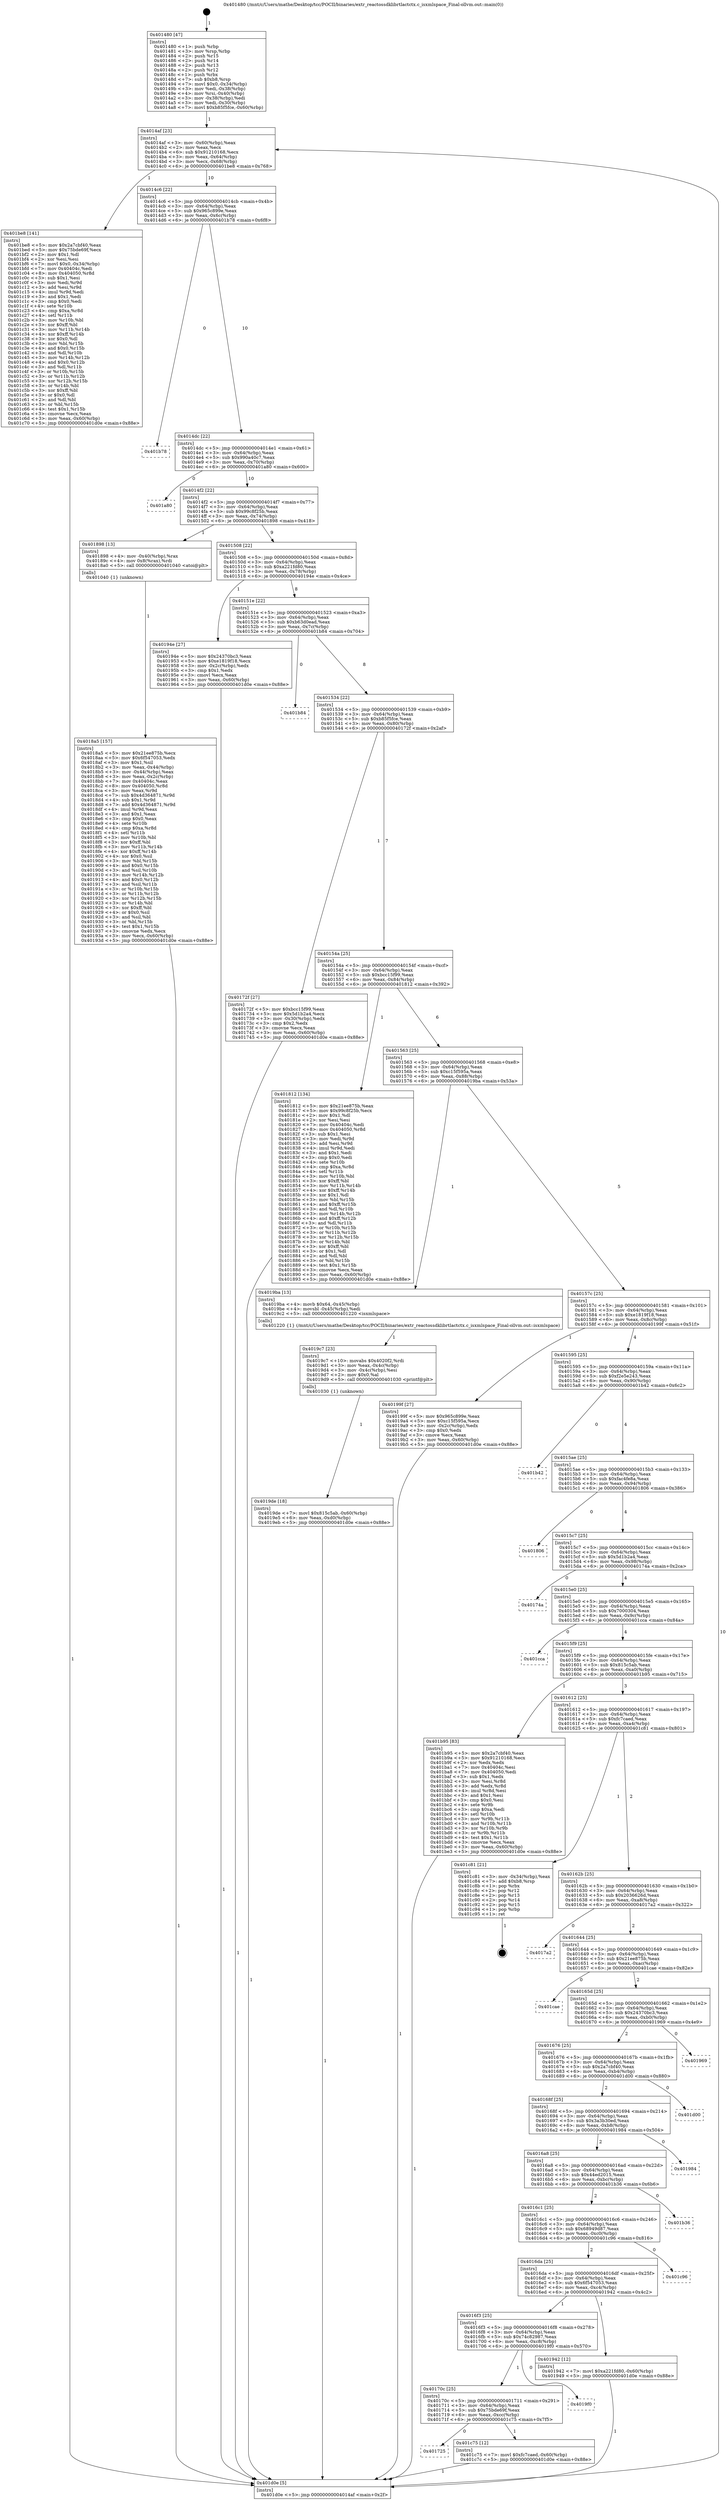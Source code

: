 digraph "0x401480" {
  label = "0x401480 (/mnt/c/Users/mathe/Desktop/tcc/POCII/binaries/extr_reactossdklibrtlactctx.c_isxmlspace_Final-ollvm.out::main(0))"
  labelloc = "t"
  node[shape=record]

  Entry [label="",width=0.3,height=0.3,shape=circle,fillcolor=black,style=filled]
  "0x4014af" [label="{
     0x4014af [23]\l
     | [instrs]\l
     &nbsp;&nbsp;0x4014af \<+3\>: mov -0x60(%rbp),%eax\l
     &nbsp;&nbsp;0x4014b2 \<+2\>: mov %eax,%ecx\l
     &nbsp;&nbsp;0x4014b4 \<+6\>: sub $0x91210168,%ecx\l
     &nbsp;&nbsp;0x4014ba \<+3\>: mov %eax,-0x64(%rbp)\l
     &nbsp;&nbsp;0x4014bd \<+3\>: mov %ecx,-0x68(%rbp)\l
     &nbsp;&nbsp;0x4014c0 \<+6\>: je 0000000000401be8 \<main+0x768\>\l
  }"]
  "0x401be8" [label="{
     0x401be8 [141]\l
     | [instrs]\l
     &nbsp;&nbsp;0x401be8 \<+5\>: mov $0x2a7cbf40,%eax\l
     &nbsp;&nbsp;0x401bed \<+5\>: mov $0x75bde69f,%ecx\l
     &nbsp;&nbsp;0x401bf2 \<+2\>: mov $0x1,%dl\l
     &nbsp;&nbsp;0x401bf4 \<+2\>: xor %esi,%esi\l
     &nbsp;&nbsp;0x401bf6 \<+7\>: movl $0x0,-0x34(%rbp)\l
     &nbsp;&nbsp;0x401bfd \<+7\>: mov 0x40404c,%edi\l
     &nbsp;&nbsp;0x401c04 \<+8\>: mov 0x404050,%r8d\l
     &nbsp;&nbsp;0x401c0c \<+3\>: sub $0x1,%esi\l
     &nbsp;&nbsp;0x401c0f \<+3\>: mov %edi,%r9d\l
     &nbsp;&nbsp;0x401c12 \<+3\>: add %esi,%r9d\l
     &nbsp;&nbsp;0x401c15 \<+4\>: imul %r9d,%edi\l
     &nbsp;&nbsp;0x401c19 \<+3\>: and $0x1,%edi\l
     &nbsp;&nbsp;0x401c1c \<+3\>: cmp $0x0,%edi\l
     &nbsp;&nbsp;0x401c1f \<+4\>: sete %r10b\l
     &nbsp;&nbsp;0x401c23 \<+4\>: cmp $0xa,%r8d\l
     &nbsp;&nbsp;0x401c27 \<+4\>: setl %r11b\l
     &nbsp;&nbsp;0x401c2b \<+3\>: mov %r10b,%bl\l
     &nbsp;&nbsp;0x401c2e \<+3\>: xor $0xff,%bl\l
     &nbsp;&nbsp;0x401c31 \<+3\>: mov %r11b,%r14b\l
     &nbsp;&nbsp;0x401c34 \<+4\>: xor $0xff,%r14b\l
     &nbsp;&nbsp;0x401c38 \<+3\>: xor $0x0,%dl\l
     &nbsp;&nbsp;0x401c3b \<+3\>: mov %bl,%r15b\l
     &nbsp;&nbsp;0x401c3e \<+4\>: and $0x0,%r15b\l
     &nbsp;&nbsp;0x401c42 \<+3\>: and %dl,%r10b\l
     &nbsp;&nbsp;0x401c45 \<+3\>: mov %r14b,%r12b\l
     &nbsp;&nbsp;0x401c48 \<+4\>: and $0x0,%r12b\l
     &nbsp;&nbsp;0x401c4c \<+3\>: and %dl,%r11b\l
     &nbsp;&nbsp;0x401c4f \<+3\>: or %r10b,%r15b\l
     &nbsp;&nbsp;0x401c52 \<+3\>: or %r11b,%r12b\l
     &nbsp;&nbsp;0x401c55 \<+3\>: xor %r12b,%r15b\l
     &nbsp;&nbsp;0x401c58 \<+3\>: or %r14b,%bl\l
     &nbsp;&nbsp;0x401c5b \<+3\>: xor $0xff,%bl\l
     &nbsp;&nbsp;0x401c5e \<+3\>: or $0x0,%dl\l
     &nbsp;&nbsp;0x401c61 \<+2\>: and %dl,%bl\l
     &nbsp;&nbsp;0x401c63 \<+3\>: or %bl,%r15b\l
     &nbsp;&nbsp;0x401c66 \<+4\>: test $0x1,%r15b\l
     &nbsp;&nbsp;0x401c6a \<+3\>: cmovne %ecx,%eax\l
     &nbsp;&nbsp;0x401c6d \<+3\>: mov %eax,-0x60(%rbp)\l
     &nbsp;&nbsp;0x401c70 \<+5\>: jmp 0000000000401d0e \<main+0x88e\>\l
  }"]
  "0x4014c6" [label="{
     0x4014c6 [22]\l
     | [instrs]\l
     &nbsp;&nbsp;0x4014c6 \<+5\>: jmp 00000000004014cb \<main+0x4b\>\l
     &nbsp;&nbsp;0x4014cb \<+3\>: mov -0x64(%rbp),%eax\l
     &nbsp;&nbsp;0x4014ce \<+5\>: sub $0x965c899e,%eax\l
     &nbsp;&nbsp;0x4014d3 \<+3\>: mov %eax,-0x6c(%rbp)\l
     &nbsp;&nbsp;0x4014d6 \<+6\>: je 0000000000401b78 \<main+0x6f8\>\l
  }"]
  Exit [label="",width=0.3,height=0.3,shape=circle,fillcolor=black,style=filled,peripheries=2]
  "0x401b78" [label="{
     0x401b78\l
  }", style=dashed]
  "0x4014dc" [label="{
     0x4014dc [22]\l
     | [instrs]\l
     &nbsp;&nbsp;0x4014dc \<+5\>: jmp 00000000004014e1 \<main+0x61\>\l
     &nbsp;&nbsp;0x4014e1 \<+3\>: mov -0x64(%rbp),%eax\l
     &nbsp;&nbsp;0x4014e4 \<+5\>: sub $0x990a40c7,%eax\l
     &nbsp;&nbsp;0x4014e9 \<+3\>: mov %eax,-0x70(%rbp)\l
     &nbsp;&nbsp;0x4014ec \<+6\>: je 0000000000401a80 \<main+0x600\>\l
  }"]
  "0x401725" [label="{
     0x401725\l
  }", style=dashed]
  "0x401a80" [label="{
     0x401a80\l
  }", style=dashed]
  "0x4014f2" [label="{
     0x4014f2 [22]\l
     | [instrs]\l
     &nbsp;&nbsp;0x4014f2 \<+5\>: jmp 00000000004014f7 \<main+0x77\>\l
     &nbsp;&nbsp;0x4014f7 \<+3\>: mov -0x64(%rbp),%eax\l
     &nbsp;&nbsp;0x4014fa \<+5\>: sub $0x99c8f25b,%eax\l
     &nbsp;&nbsp;0x4014ff \<+3\>: mov %eax,-0x74(%rbp)\l
     &nbsp;&nbsp;0x401502 \<+6\>: je 0000000000401898 \<main+0x418\>\l
  }"]
  "0x401c75" [label="{
     0x401c75 [12]\l
     | [instrs]\l
     &nbsp;&nbsp;0x401c75 \<+7\>: movl $0xfc7caed,-0x60(%rbp)\l
     &nbsp;&nbsp;0x401c7c \<+5\>: jmp 0000000000401d0e \<main+0x88e\>\l
  }"]
  "0x401898" [label="{
     0x401898 [13]\l
     | [instrs]\l
     &nbsp;&nbsp;0x401898 \<+4\>: mov -0x40(%rbp),%rax\l
     &nbsp;&nbsp;0x40189c \<+4\>: mov 0x8(%rax),%rdi\l
     &nbsp;&nbsp;0x4018a0 \<+5\>: call 0000000000401040 \<atoi@plt\>\l
     | [calls]\l
     &nbsp;&nbsp;0x401040 \{1\} (unknown)\l
  }"]
  "0x401508" [label="{
     0x401508 [22]\l
     | [instrs]\l
     &nbsp;&nbsp;0x401508 \<+5\>: jmp 000000000040150d \<main+0x8d\>\l
     &nbsp;&nbsp;0x40150d \<+3\>: mov -0x64(%rbp),%eax\l
     &nbsp;&nbsp;0x401510 \<+5\>: sub $0xa221fd80,%eax\l
     &nbsp;&nbsp;0x401515 \<+3\>: mov %eax,-0x78(%rbp)\l
     &nbsp;&nbsp;0x401518 \<+6\>: je 000000000040194e \<main+0x4ce\>\l
  }"]
  "0x40170c" [label="{
     0x40170c [25]\l
     | [instrs]\l
     &nbsp;&nbsp;0x40170c \<+5\>: jmp 0000000000401711 \<main+0x291\>\l
     &nbsp;&nbsp;0x401711 \<+3\>: mov -0x64(%rbp),%eax\l
     &nbsp;&nbsp;0x401714 \<+5\>: sub $0x75bde69f,%eax\l
     &nbsp;&nbsp;0x401719 \<+6\>: mov %eax,-0xcc(%rbp)\l
     &nbsp;&nbsp;0x40171f \<+6\>: je 0000000000401c75 \<main+0x7f5\>\l
  }"]
  "0x40194e" [label="{
     0x40194e [27]\l
     | [instrs]\l
     &nbsp;&nbsp;0x40194e \<+5\>: mov $0x24370bc3,%eax\l
     &nbsp;&nbsp;0x401953 \<+5\>: mov $0xe1819f18,%ecx\l
     &nbsp;&nbsp;0x401958 \<+3\>: mov -0x2c(%rbp),%edx\l
     &nbsp;&nbsp;0x40195b \<+3\>: cmp $0x1,%edx\l
     &nbsp;&nbsp;0x40195e \<+3\>: cmovl %ecx,%eax\l
     &nbsp;&nbsp;0x401961 \<+3\>: mov %eax,-0x60(%rbp)\l
     &nbsp;&nbsp;0x401964 \<+5\>: jmp 0000000000401d0e \<main+0x88e\>\l
  }"]
  "0x40151e" [label="{
     0x40151e [22]\l
     | [instrs]\l
     &nbsp;&nbsp;0x40151e \<+5\>: jmp 0000000000401523 \<main+0xa3\>\l
     &nbsp;&nbsp;0x401523 \<+3\>: mov -0x64(%rbp),%eax\l
     &nbsp;&nbsp;0x401526 \<+5\>: sub $0xb63d0ead,%eax\l
     &nbsp;&nbsp;0x40152b \<+3\>: mov %eax,-0x7c(%rbp)\l
     &nbsp;&nbsp;0x40152e \<+6\>: je 0000000000401b84 \<main+0x704\>\l
  }"]
  "0x4019f0" [label="{
     0x4019f0\l
  }", style=dashed]
  "0x401b84" [label="{
     0x401b84\l
  }", style=dashed]
  "0x401534" [label="{
     0x401534 [22]\l
     | [instrs]\l
     &nbsp;&nbsp;0x401534 \<+5\>: jmp 0000000000401539 \<main+0xb9\>\l
     &nbsp;&nbsp;0x401539 \<+3\>: mov -0x64(%rbp),%eax\l
     &nbsp;&nbsp;0x40153c \<+5\>: sub $0xb85f5fce,%eax\l
     &nbsp;&nbsp;0x401541 \<+3\>: mov %eax,-0x80(%rbp)\l
     &nbsp;&nbsp;0x401544 \<+6\>: je 000000000040172f \<main+0x2af\>\l
  }"]
  "0x4019de" [label="{
     0x4019de [18]\l
     | [instrs]\l
     &nbsp;&nbsp;0x4019de \<+7\>: movl $0x815c5ab,-0x60(%rbp)\l
     &nbsp;&nbsp;0x4019e5 \<+6\>: mov %eax,-0xd0(%rbp)\l
     &nbsp;&nbsp;0x4019eb \<+5\>: jmp 0000000000401d0e \<main+0x88e\>\l
  }"]
  "0x40172f" [label="{
     0x40172f [27]\l
     | [instrs]\l
     &nbsp;&nbsp;0x40172f \<+5\>: mov $0xbcc15f99,%eax\l
     &nbsp;&nbsp;0x401734 \<+5\>: mov $0x5d1b2a4,%ecx\l
     &nbsp;&nbsp;0x401739 \<+3\>: mov -0x30(%rbp),%edx\l
     &nbsp;&nbsp;0x40173c \<+3\>: cmp $0x2,%edx\l
     &nbsp;&nbsp;0x40173f \<+3\>: cmovne %ecx,%eax\l
     &nbsp;&nbsp;0x401742 \<+3\>: mov %eax,-0x60(%rbp)\l
     &nbsp;&nbsp;0x401745 \<+5\>: jmp 0000000000401d0e \<main+0x88e\>\l
  }"]
  "0x40154a" [label="{
     0x40154a [25]\l
     | [instrs]\l
     &nbsp;&nbsp;0x40154a \<+5\>: jmp 000000000040154f \<main+0xcf\>\l
     &nbsp;&nbsp;0x40154f \<+3\>: mov -0x64(%rbp),%eax\l
     &nbsp;&nbsp;0x401552 \<+5\>: sub $0xbcc15f99,%eax\l
     &nbsp;&nbsp;0x401557 \<+6\>: mov %eax,-0x84(%rbp)\l
     &nbsp;&nbsp;0x40155d \<+6\>: je 0000000000401812 \<main+0x392\>\l
  }"]
  "0x401d0e" [label="{
     0x401d0e [5]\l
     | [instrs]\l
     &nbsp;&nbsp;0x401d0e \<+5\>: jmp 00000000004014af \<main+0x2f\>\l
  }"]
  "0x401480" [label="{
     0x401480 [47]\l
     | [instrs]\l
     &nbsp;&nbsp;0x401480 \<+1\>: push %rbp\l
     &nbsp;&nbsp;0x401481 \<+3\>: mov %rsp,%rbp\l
     &nbsp;&nbsp;0x401484 \<+2\>: push %r15\l
     &nbsp;&nbsp;0x401486 \<+2\>: push %r14\l
     &nbsp;&nbsp;0x401488 \<+2\>: push %r13\l
     &nbsp;&nbsp;0x40148a \<+2\>: push %r12\l
     &nbsp;&nbsp;0x40148c \<+1\>: push %rbx\l
     &nbsp;&nbsp;0x40148d \<+7\>: sub $0xb8,%rsp\l
     &nbsp;&nbsp;0x401494 \<+7\>: movl $0x0,-0x34(%rbp)\l
     &nbsp;&nbsp;0x40149b \<+3\>: mov %edi,-0x38(%rbp)\l
     &nbsp;&nbsp;0x40149e \<+4\>: mov %rsi,-0x40(%rbp)\l
     &nbsp;&nbsp;0x4014a2 \<+3\>: mov -0x38(%rbp),%edi\l
     &nbsp;&nbsp;0x4014a5 \<+3\>: mov %edi,-0x30(%rbp)\l
     &nbsp;&nbsp;0x4014a8 \<+7\>: movl $0xb85f5fce,-0x60(%rbp)\l
  }"]
  "0x4019c7" [label="{
     0x4019c7 [23]\l
     | [instrs]\l
     &nbsp;&nbsp;0x4019c7 \<+10\>: movabs $0x4020f2,%rdi\l
     &nbsp;&nbsp;0x4019d1 \<+3\>: mov %eax,-0x4c(%rbp)\l
     &nbsp;&nbsp;0x4019d4 \<+3\>: mov -0x4c(%rbp),%esi\l
     &nbsp;&nbsp;0x4019d7 \<+2\>: mov $0x0,%al\l
     &nbsp;&nbsp;0x4019d9 \<+5\>: call 0000000000401030 \<printf@plt\>\l
     | [calls]\l
     &nbsp;&nbsp;0x401030 \{1\} (unknown)\l
  }"]
  "0x401812" [label="{
     0x401812 [134]\l
     | [instrs]\l
     &nbsp;&nbsp;0x401812 \<+5\>: mov $0x21ee875b,%eax\l
     &nbsp;&nbsp;0x401817 \<+5\>: mov $0x99c8f25b,%ecx\l
     &nbsp;&nbsp;0x40181c \<+2\>: mov $0x1,%dl\l
     &nbsp;&nbsp;0x40181e \<+2\>: xor %esi,%esi\l
     &nbsp;&nbsp;0x401820 \<+7\>: mov 0x40404c,%edi\l
     &nbsp;&nbsp;0x401827 \<+8\>: mov 0x404050,%r8d\l
     &nbsp;&nbsp;0x40182f \<+3\>: sub $0x1,%esi\l
     &nbsp;&nbsp;0x401832 \<+3\>: mov %edi,%r9d\l
     &nbsp;&nbsp;0x401835 \<+3\>: add %esi,%r9d\l
     &nbsp;&nbsp;0x401838 \<+4\>: imul %r9d,%edi\l
     &nbsp;&nbsp;0x40183c \<+3\>: and $0x1,%edi\l
     &nbsp;&nbsp;0x40183f \<+3\>: cmp $0x0,%edi\l
     &nbsp;&nbsp;0x401842 \<+4\>: sete %r10b\l
     &nbsp;&nbsp;0x401846 \<+4\>: cmp $0xa,%r8d\l
     &nbsp;&nbsp;0x40184a \<+4\>: setl %r11b\l
     &nbsp;&nbsp;0x40184e \<+3\>: mov %r10b,%bl\l
     &nbsp;&nbsp;0x401851 \<+3\>: xor $0xff,%bl\l
     &nbsp;&nbsp;0x401854 \<+3\>: mov %r11b,%r14b\l
     &nbsp;&nbsp;0x401857 \<+4\>: xor $0xff,%r14b\l
     &nbsp;&nbsp;0x40185b \<+3\>: xor $0x1,%dl\l
     &nbsp;&nbsp;0x40185e \<+3\>: mov %bl,%r15b\l
     &nbsp;&nbsp;0x401861 \<+4\>: and $0xff,%r15b\l
     &nbsp;&nbsp;0x401865 \<+3\>: and %dl,%r10b\l
     &nbsp;&nbsp;0x401868 \<+3\>: mov %r14b,%r12b\l
     &nbsp;&nbsp;0x40186b \<+4\>: and $0xff,%r12b\l
     &nbsp;&nbsp;0x40186f \<+3\>: and %dl,%r11b\l
     &nbsp;&nbsp;0x401872 \<+3\>: or %r10b,%r15b\l
     &nbsp;&nbsp;0x401875 \<+3\>: or %r11b,%r12b\l
     &nbsp;&nbsp;0x401878 \<+3\>: xor %r12b,%r15b\l
     &nbsp;&nbsp;0x40187b \<+3\>: or %r14b,%bl\l
     &nbsp;&nbsp;0x40187e \<+3\>: xor $0xff,%bl\l
     &nbsp;&nbsp;0x401881 \<+3\>: or $0x1,%dl\l
     &nbsp;&nbsp;0x401884 \<+2\>: and %dl,%bl\l
     &nbsp;&nbsp;0x401886 \<+3\>: or %bl,%r15b\l
     &nbsp;&nbsp;0x401889 \<+4\>: test $0x1,%r15b\l
     &nbsp;&nbsp;0x40188d \<+3\>: cmovne %ecx,%eax\l
     &nbsp;&nbsp;0x401890 \<+3\>: mov %eax,-0x60(%rbp)\l
     &nbsp;&nbsp;0x401893 \<+5\>: jmp 0000000000401d0e \<main+0x88e\>\l
  }"]
  "0x401563" [label="{
     0x401563 [25]\l
     | [instrs]\l
     &nbsp;&nbsp;0x401563 \<+5\>: jmp 0000000000401568 \<main+0xe8\>\l
     &nbsp;&nbsp;0x401568 \<+3\>: mov -0x64(%rbp),%eax\l
     &nbsp;&nbsp;0x40156b \<+5\>: sub $0xc15f595a,%eax\l
     &nbsp;&nbsp;0x401570 \<+6\>: mov %eax,-0x88(%rbp)\l
     &nbsp;&nbsp;0x401576 \<+6\>: je 00000000004019ba \<main+0x53a\>\l
  }"]
  "0x4018a5" [label="{
     0x4018a5 [157]\l
     | [instrs]\l
     &nbsp;&nbsp;0x4018a5 \<+5\>: mov $0x21ee875b,%ecx\l
     &nbsp;&nbsp;0x4018aa \<+5\>: mov $0x6f547053,%edx\l
     &nbsp;&nbsp;0x4018af \<+3\>: mov $0x1,%sil\l
     &nbsp;&nbsp;0x4018b2 \<+3\>: mov %eax,-0x44(%rbp)\l
     &nbsp;&nbsp;0x4018b5 \<+3\>: mov -0x44(%rbp),%eax\l
     &nbsp;&nbsp;0x4018b8 \<+3\>: mov %eax,-0x2c(%rbp)\l
     &nbsp;&nbsp;0x4018bb \<+7\>: mov 0x40404c,%eax\l
     &nbsp;&nbsp;0x4018c2 \<+8\>: mov 0x404050,%r8d\l
     &nbsp;&nbsp;0x4018ca \<+3\>: mov %eax,%r9d\l
     &nbsp;&nbsp;0x4018cd \<+7\>: sub $0x4d364871,%r9d\l
     &nbsp;&nbsp;0x4018d4 \<+4\>: sub $0x1,%r9d\l
     &nbsp;&nbsp;0x4018d8 \<+7\>: add $0x4d364871,%r9d\l
     &nbsp;&nbsp;0x4018df \<+4\>: imul %r9d,%eax\l
     &nbsp;&nbsp;0x4018e3 \<+3\>: and $0x1,%eax\l
     &nbsp;&nbsp;0x4018e6 \<+3\>: cmp $0x0,%eax\l
     &nbsp;&nbsp;0x4018e9 \<+4\>: sete %r10b\l
     &nbsp;&nbsp;0x4018ed \<+4\>: cmp $0xa,%r8d\l
     &nbsp;&nbsp;0x4018f1 \<+4\>: setl %r11b\l
     &nbsp;&nbsp;0x4018f5 \<+3\>: mov %r10b,%bl\l
     &nbsp;&nbsp;0x4018f8 \<+3\>: xor $0xff,%bl\l
     &nbsp;&nbsp;0x4018fb \<+3\>: mov %r11b,%r14b\l
     &nbsp;&nbsp;0x4018fe \<+4\>: xor $0xff,%r14b\l
     &nbsp;&nbsp;0x401902 \<+4\>: xor $0x0,%sil\l
     &nbsp;&nbsp;0x401906 \<+3\>: mov %bl,%r15b\l
     &nbsp;&nbsp;0x401909 \<+4\>: and $0x0,%r15b\l
     &nbsp;&nbsp;0x40190d \<+3\>: and %sil,%r10b\l
     &nbsp;&nbsp;0x401910 \<+3\>: mov %r14b,%r12b\l
     &nbsp;&nbsp;0x401913 \<+4\>: and $0x0,%r12b\l
     &nbsp;&nbsp;0x401917 \<+3\>: and %sil,%r11b\l
     &nbsp;&nbsp;0x40191a \<+3\>: or %r10b,%r15b\l
     &nbsp;&nbsp;0x40191d \<+3\>: or %r11b,%r12b\l
     &nbsp;&nbsp;0x401920 \<+3\>: xor %r12b,%r15b\l
     &nbsp;&nbsp;0x401923 \<+3\>: or %r14b,%bl\l
     &nbsp;&nbsp;0x401926 \<+3\>: xor $0xff,%bl\l
     &nbsp;&nbsp;0x401929 \<+4\>: or $0x0,%sil\l
     &nbsp;&nbsp;0x40192d \<+3\>: and %sil,%bl\l
     &nbsp;&nbsp;0x401930 \<+3\>: or %bl,%r15b\l
     &nbsp;&nbsp;0x401933 \<+4\>: test $0x1,%r15b\l
     &nbsp;&nbsp;0x401937 \<+3\>: cmovne %edx,%ecx\l
     &nbsp;&nbsp;0x40193a \<+3\>: mov %ecx,-0x60(%rbp)\l
     &nbsp;&nbsp;0x40193d \<+5\>: jmp 0000000000401d0e \<main+0x88e\>\l
  }"]
  "0x4016f3" [label="{
     0x4016f3 [25]\l
     | [instrs]\l
     &nbsp;&nbsp;0x4016f3 \<+5\>: jmp 00000000004016f8 \<main+0x278\>\l
     &nbsp;&nbsp;0x4016f8 \<+3\>: mov -0x64(%rbp),%eax\l
     &nbsp;&nbsp;0x4016fb \<+5\>: sub $0x74c82987,%eax\l
     &nbsp;&nbsp;0x401700 \<+6\>: mov %eax,-0xc8(%rbp)\l
     &nbsp;&nbsp;0x401706 \<+6\>: je 00000000004019f0 \<main+0x570\>\l
  }"]
  "0x4019ba" [label="{
     0x4019ba [13]\l
     | [instrs]\l
     &nbsp;&nbsp;0x4019ba \<+4\>: movb $0x64,-0x45(%rbp)\l
     &nbsp;&nbsp;0x4019be \<+4\>: movsbl -0x45(%rbp),%edi\l
     &nbsp;&nbsp;0x4019c2 \<+5\>: call 0000000000401220 \<isxmlspace\>\l
     | [calls]\l
     &nbsp;&nbsp;0x401220 \{1\} (/mnt/c/Users/mathe/Desktop/tcc/POCII/binaries/extr_reactossdklibrtlactctx.c_isxmlspace_Final-ollvm.out::isxmlspace)\l
  }"]
  "0x40157c" [label="{
     0x40157c [25]\l
     | [instrs]\l
     &nbsp;&nbsp;0x40157c \<+5\>: jmp 0000000000401581 \<main+0x101\>\l
     &nbsp;&nbsp;0x401581 \<+3\>: mov -0x64(%rbp),%eax\l
     &nbsp;&nbsp;0x401584 \<+5\>: sub $0xe1819f18,%eax\l
     &nbsp;&nbsp;0x401589 \<+6\>: mov %eax,-0x8c(%rbp)\l
     &nbsp;&nbsp;0x40158f \<+6\>: je 000000000040199f \<main+0x51f\>\l
  }"]
  "0x401942" [label="{
     0x401942 [12]\l
     | [instrs]\l
     &nbsp;&nbsp;0x401942 \<+7\>: movl $0xa221fd80,-0x60(%rbp)\l
     &nbsp;&nbsp;0x401949 \<+5\>: jmp 0000000000401d0e \<main+0x88e\>\l
  }"]
  "0x40199f" [label="{
     0x40199f [27]\l
     | [instrs]\l
     &nbsp;&nbsp;0x40199f \<+5\>: mov $0x965c899e,%eax\l
     &nbsp;&nbsp;0x4019a4 \<+5\>: mov $0xc15f595a,%ecx\l
     &nbsp;&nbsp;0x4019a9 \<+3\>: mov -0x2c(%rbp),%edx\l
     &nbsp;&nbsp;0x4019ac \<+3\>: cmp $0x0,%edx\l
     &nbsp;&nbsp;0x4019af \<+3\>: cmove %ecx,%eax\l
     &nbsp;&nbsp;0x4019b2 \<+3\>: mov %eax,-0x60(%rbp)\l
     &nbsp;&nbsp;0x4019b5 \<+5\>: jmp 0000000000401d0e \<main+0x88e\>\l
  }"]
  "0x401595" [label="{
     0x401595 [25]\l
     | [instrs]\l
     &nbsp;&nbsp;0x401595 \<+5\>: jmp 000000000040159a \<main+0x11a\>\l
     &nbsp;&nbsp;0x40159a \<+3\>: mov -0x64(%rbp),%eax\l
     &nbsp;&nbsp;0x40159d \<+5\>: sub $0xf2e5e243,%eax\l
     &nbsp;&nbsp;0x4015a2 \<+6\>: mov %eax,-0x90(%rbp)\l
     &nbsp;&nbsp;0x4015a8 \<+6\>: je 0000000000401b42 \<main+0x6c2\>\l
  }"]
  "0x4016da" [label="{
     0x4016da [25]\l
     | [instrs]\l
     &nbsp;&nbsp;0x4016da \<+5\>: jmp 00000000004016df \<main+0x25f\>\l
     &nbsp;&nbsp;0x4016df \<+3\>: mov -0x64(%rbp),%eax\l
     &nbsp;&nbsp;0x4016e2 \<+5\>: sub $0x6f547053,%eax\l
     &nbsp;&nbsp;0x4016e7 \<+6\>: mov %eax,-0xc4(%rbp)\l
     &nbsp;&nbsp;0x4016ed \<+6\>: je 0000000000401942 \<main+0x4c2\>\l
  }"]
  "0x401b42" [label="{
     0x401b42\l
  }", style=dashed]
  "0x4015ae" [label="{
     0x4015ae [25]\l
     | [instrs]\l
     &nbsp;&nbsp;0x4015ae \<+5\>: jmp 00000000004015b3 \<main+0x133\>\l
     &nbsp;&nbsp;0x4015b3 \<+3\>: mov -0x64(%rbp),%eax\l
     &nbsp;&nbsp;0x4015b6 \<+5\>: sub $0xfac4fe8a,%eax\l
     &nbsp;&nbsp;0x4015bb \<+6\>: mov %eax,-0x94(%rbp)\l
     &nbsp;&nbsp;0x4015c1 \<+6\>: je 0000000000401806 \<main+0x386\>\l
  }"]
  "0x401c96" [label="{
     0x401c96\l
  }", style=dashed]
  "0x401806" [label="{
     0x401806\l
  }", style=dashed]
  "0x4015c7" [label="{
     0x4015c7 [25]\l
     | [instrs]\l
     &nbsp;&nbsp;0x4015c7 \<+5\>: jmp 00000000004015cc \<main+0x14c\>\l
     &nbsp;&nbsp;0x4015cc \<+3\>: mov -0x64(%rbp),%eax\l
     &nbsp;&nbsp;0x4015cf \<+5\>: sub $0x5d1b2a4,%eax\l
     &nbsp;&nbsp;0x4015d4 \<+6\>: mov %eax,-0x98(%rbp)\l
     &nbsp;&nbsp;0x4015da \<+6\>: je 000000000040174a \<main+0x2ca\>\l
  }"]
  "0x4016c1" [label="{
     0x4016c1 [25]\l
     | [instrs]\l
     &nbsp;&nbsp;0x4016c1 \<+5\>: jmp 00000000004016c6 \<main+0x246\>\l
     &nbsp;&nbsp;0x4016c6 \<+3\>: mov -0x64(%rbp),%eax\l
     &nbsp;&nbsp;0x4016c9 \<+5\>: sub $0x68949d87,%eax\l
     &nbsp;&nbsp;0x4016ce \<+6\>: mov %eax,-0xc0(%rbp)\l
     &nbsp;&nbsp;0x4016d4 \<+6\>: je 0000000000401c96 \<main+0x816\>\l
  }"]
  "0x40174a" [label="{
     0x40174a\l
  }", style=dashed]
  "0x4015e0" [label="{
     0x4015e0 [25]\l
     | [instrs]\l
     &nbsp;&nbsp;0x4015e0 \<+5\>: jmp 00000000004015e5 \<main+0x165\>\l
     &nbsp;&nbsp;0x4015e5 \<+3\>: mov -0x64(%rbp),%eax\l
     &nbsp;&nbsp;0x4015e8 \<+5\>: sub $0x7000304,%eax\l
     &nbsp;&nbsp;0x4015ed \<+6\>: mov %eax,-0x9c(%rbp)\l
     &nbsp;&nbsp;0x4015f3 \<+6\>: je 0000000000401cca \<main+0x84a\>\l
  }"]
  "0x401b36" [label="{
     0x401b36\l
  }", style=dashed]
  "0x401cca" [label="{
     0x401cca\l
  }", style=dashed]
  "0x4015f9" [label="{
     0x4015f9 [25]\l
     | [instrs]\l
     &nbsp;&nbsp;0x4015f9 \<+5\>: jmp 00000000004015fe \<main+0x17e\>\l
     &nbsp;&nbsp;0x4015fe \<+3\>: mov -0x64(%rbp),%eax\l
     &nbsp;&nbsp;0x401601 \<+5\>: sub $0x815c5ab,%eax\l
     &nbsp;&nbsp;0x401606 \<+6\>: mov %eax,-0xa0(%rbp)\l
     &nbsp;&nbsp;0x40160c \<+6\>: je 0000000000401b95 \<main+0x715\>\l
  }"]
  "0x4016a8" [label="{
     0x4016a8 [25]\l
     | [instrs]\l
     &nbsp;&nbsp;0x4016a8 \<+5\>: jmp 00000000004016ad \<main+0x22d\>\l
     &nbsp;&nbsp;0x4016ad \<+3\>: mov -0x64(%rbp),%eax\l
     &nbsp;&nbsp;0x4016b0 \<+5\>: sub $0x44ed2015,%eax\l
     &nbsp;&nbsp;0x4016b5 \<+6\>: mov %eax,-0xbc(%rbp)\l
     &nbsp;&nbsp;0x4016bb \<+6\>: je 0000000000401b36 \<main+0x6b6\>\l
  }"]
  "0x401b95" [label="{
     0x401b95 [83]\l
     | [instrs]\l
     &nbsp;&nbsp;0x401b95 \<+5\>: mov $0x2a7cbf40,%eax\l
     &nbsp;&nbsp;0x401b9a \<+5\>: mov $0x91210168,%ecx\l
     &nbsp;&nbsp;0x401b9f \<+2\>: xor %edx,%edx\l
     &nbsp;&nbsp;0x401ba1 \<+7\>: mov 0x40404c,%esi\l
     &nbsp;&nbsp;0x401ba8 \<+7\>: mov 0x404050,%edi\l
     &nbsp;&nbsp;0x401baf \<+3\>: sub $0x1,%edx\l
     &nbsp;&nbsp;0x401bb2 \<+3\>: mov %esi,%r8d\l
     &nbsp;&nbsp;0x401bb5 \<+3\>: add %edx,%r8d\l
     &nbsp;&nbsp;0x401bb8 \<+4\>: imul %r8d,%esi\l
     &nbsp;&nbsp;0x401bbc \<+3\>: and $0x1,%esi\l
     &nbsp;&nbsp;0x401bbf \<+3\>: cmp $0x0,%esi\l
     &nbsp;&nbsp;0x401bc2 \<+4\>: sete %r9b\l
     &nbsp;&nbsp;0x401bc6 \<+3\>: cmp $0xa,%edi\l
     &nbsp;&nbsp;0x401bc9 \<+4\>: setl %r10b\l
     &nbsp;&nbsp;0x401bcd \<+3\>: mov %r9b,%r11b\l
     &nbsp;&nbsp;0x401bd0 \<+3\>: and %r10b,%r11b\l
     &nbsp;&nbsp;0x401bd3 \<+3\>: xor %r10b,%r9b\l
     &nbsp;&nbsp;0x401bd6 \<+3\>: or %r9b,%r11b\l
     &nbsp;&nbsp;0x401bd9 \<+4\>: test $0x1,%r11b\l
     &nbsp;&nbsp;0x401bdd \<+3\>: cmovne %ecx,%eax\l
     &nbsp;&nbsp;0x401be0 \<+3\>: mov %eax,-0x60(%rbp)\l
     &nbsp;&nbsp;0x401be3 \<+5\>: jmp 0000000000401d0e \<main+0x88e\>\l
  }"]
  "0x401612" [label="{
     0x401612 [25]\l
     | [instrs]\l
     &nbsp;&nbsp;0x401612 \<+5\>: jmp 0000000000401617 \<main+0x197\>\l
     &nbsp;&nbsp;0x401617 \<+3\>: mov -0x64(%rbp),%eax\l
     &nbsp;&nbsp;0x40161a \<+5\>: sub $0xfc7caed,%eax\l
     &nbsp;&nbsp;0x40161f \<+6\>: mov %eax,-0xa4(%rbp)\l
     &nbsp;&nbsp;0x401625 \<+6\>: je 0000000000401c81 \<main+0x801\>\l
  }"]
  "0x401984" [label="{
     0x401984\l
  }", style=dashed]
  "0x401c81" [label="{
     0x401c81 [21]\l
     | [instrs]\l
     &nbsp;&nbsp;0x401c81 \<+3\>: mov -0x34(%rbp),%eax\l
     &nbsp;&nbsp;0x401c84 \<+7\>: add $0xb8,%rsp\l
     &nbsp;&nbsp;0x401c8b \<+1\>: pop %rbx\l
     &nbsp;&nbsp;0x401c8c \<+2\>: pop %r12\l
     &nbsp;&nbsp;0x401c8e \<+2\>: pop %r13\l
     &nbsp;&nbsp;0x401c90 \<+2\>: pop %r14\l
     &nbsp;&nbsp;0x401c92 \<+2\>: pop %r15\l
     &nbsp;&nbsp;0x401c94 \<+1\>: pop %rbp\l
     &nbsp;&nbsp;0x401c95 \<+1\>: ret\l
  }"]
  "0x40162b" [label="{
     0x40162b [25]\l
     | [instrs]\l
     &nbsp;&nbsp;0x40162b \<+5\>: jmp 0000000000401630 \<main+0x1b0\>\l
     &nbsp;&nbsp;0x401630 \<+3\>: mov -0x64(%rbp),%eax\l
     &nbsp;&nbsp;0x401633 \<+5\>: sub $0x2036626d,%eax\l
     &nbsp;&nbsp;0x401638 \<+6\>: mov %eax,-0xa8(%rbp)\l
     &nbsp;&nbsp;0x40163e \<+6\>: je 00000000004017a2 \<main+0x322\>\l
  }"]
  "0x40168f" [label="{
     0x40168f [25]\l
     | [instrs]\l
     &nbsp;&nbsp;0x40168f \<+5\>: jmp 0000000000401694 \<main+0x214\>\l
     &nbsp;&nbsp;0x401694 \<+3\>: mov -0x64(%rbp),%eax\l
     &nbsp;&nbsp;0x401697 \<+5\>: sub $0x3a3b30ed,%eax\l
     &nbsp;&nbsp;0x40169c \<+6\>: mov %eax,-0xb8(%rbp)\l
     &nbsp;&nbsp;0x4016a2 \<+6\>: je 0000000000401984 \<main+0x504\>\l
  }"]
  "0x4017a2" [label="{
     0x4017a2\l
  }", style=dashed]
  "0x401644" [label="{
     0x401644 [25]\l
     | [instrs]\l
     &nbsp;&nbsp;0x401644 \<+5\>: jmp 0000000000401649 \<main+0x1c9\>\l
     &nbsp;&nbsp;0x401649 \<+3\>: mov -0x64(%rbp),%eax\l
     &nbsp;&nbsp;0x40164c \<+5\>: sub $0x21ee875b,%eax\l
     &nbsp;&nbsp;0x401651 \<+6\>: mov %eax,-0xac(%rbp)\l
     &nbsp;&nbsp;0x401657 \<+6\>: je 0000000000401cae \<main+0x82e\>\l
  }"]
  "0x401d00" [label="{
     0x401d00\l
  }", style=dashed]
  "0x401cae" [label="{
     0x401cae\l
  }", style=dashed]
  "0x40165d" [label="{
     0x40165d [25]\l
     | [instrs]\l
     &nbsp;&nbsp;0x40165d \<+5\>: jmp 0000000000401662 \<main+0x1e2\>\l
     &nbsp;&nbsp;0x401662 \<+3\>: mov -0x64(%rbp),%eax\l
     &nbsp;&nbsp;0x401665 \<+5\>: sub $0x24370bc3,%eax\l
     &nbsp;&nbsp;0x40166a \<+6\>: mov %eax,-0xb0(%rbp)\l
     &nbsp;&nbsp;0x401670 \<+6\>: je 0000000000401969 \<main+0x4e9\>\l
  }"]
  "0x401676" [label="{
     0x401676 [25]\l
     | [instrs]\l
     &nbsp;&nbsp;0x401676 \<+5\>: jmp 000000000040167b \<main+0x1fb\>\l
     &nbsp;&nbsp;0x40167b \<+3\>: mov -0x64(%rbp),%eax\l
     &nbsp;&nbsp;0x40167e \<+5\>: sub $0x2a7cbf40,%eax\l
     &nbsp;&nbsp;0x401683 \<+6\>: mov %eax,-0xb4(%rbp)\l
     &nbsp;&nbsp;0x401689 \<+6\>: je 0000000000401d00 \<main+0x880\>\l
  }"]
  "0x401969" [label="{
     0x401969\l
  }", style=dashed]
  Entry -> "0x401480" [label=" 1"]
  "0x4014af" -> "0x401be8" [label=" 1"]
  "0x4014af" -> "0x4014c6" [label=" 10"]
  "0x401c81" -> Exit [label=" 1"]
  "0x4014c6" -> "0x401b78" [label=" 0"]
  "0x4014c6" -> "0x4014dc" [label=" 10"]
  "0x401c75" -> "0x401d0e" [label=" 1"]
  "0x4014dc" -> "0x401a80" [label=" 0"]
  "0x4014dc" -> "0x4014f2" [label=" 10"]
  "0x40170c" -> "0x401725" [label=" 0"]
  "0x4014f2" -> "0x401898" [label=" 1"]
  "0x4014f2" -> "0x401508" [label=" 9"]
  "0x40170c" -> "0x401c75" [label=" 1"]
  "0x401508" -> "0x40194e" [label=" 1"]
  "0x401508" -> "0x40151e" [label=" 8"]
  "0x4016f3" -> "0x40170c" [label=" 1"]
  "0x40151e" -> "0x401b84" [label=" 0"]
  "0x40151e" -> "0x401534" [label=" 8"]
  "0x4016f3" -> "0x4019f0" [label=" 0"]
  "0x401534" -> "0x40172f" [label=" 1"]
  "0x401534" -> "0x40154a" [label=" 7"]
  "0x40172f" -> "0x401d0e" [label=" 1"]
  "0x401480" -> "0x4014af" [label=" 1"]
  "0x401d0e" -> "0x4014af" [label=" 10"]
  "0x401be8" -> "0x401d0e" [label=" 1"]
  "0x40154a" -> "0x401812" [label=" 1"]
  "0x40154a" -> "0x401563" [label=" 6"]
  "0x401812" -> "0x401d0e" [label=" 1"]
  "0x401898" -> "0x4018a5" [label=" 1"]
  "0x4018a5" -> "0x401d0e" [label=" 1"]
  "0x401b95" -> "0x401d0e" [label=" 1"]
  "0x401563" -> "0x4019ba" [label=" 1"]
  "0x401563" -> "0x40157c" [label=" 5"]
  "0x4019de" -> "0x401d0e" [label=" 1"]
  "0x40157c" -> "0x40199f" [label=" 1"]
  "0x40157c" -> "0x401595" [label=" 4"]
  "0x4019c7" -> "0x4019de" [label=" 1"]
  "0x401595" -> "0x401b42" [label=" 0"]
  "0x401595" -> "0x4015ae" [label=" 4"]
  "0x40199f" -> "0x401d0e" [label=" 1"]
  "0x4015ae" -> "0x401806" [label=" 0"]
  "0x4015ae" -> "0x4015c7" [label=" 4"]
  "0x40194e" -> "0x401d0e" [label=" 1"]
  "0x4015c7" -> "0x40174a" [label=" 0"]
  "0x4015c7" -> "0x4015e0" [label=" 4"]
  "0x4016da" -> "0x4016f3" [label=" 1"]
  "0x4015e0" -> "0x401cca" [label=" 0"]
  "0x4015e0" -> "0x4015f9" [label=" 4"]
  "0x4016da" -> "0x401942" [label=" 1"]
  "0x4015f9" -> "0x401b95" [label=" 1"]
  "0x4015f9" -> "0x401612" [label=" 3"]
  "0x4016c1" -> "0x4016da" [label=" 2"]
  "0x401612" -> "0x401c81" [label=" 1"]
  "0x401612" -> "0x40162b" [label=" 2"]
  "0x4016c1" -> "0x401c96" [label=" 0"]
  "0x40162b" -> "0x4017a2" [label=" 0"]
  "0x40162b" -> "0x401644" [label=" 2"]
  "0x4016a8" -> "0x4016c1" [label=" 2"]
  "0x401644" -> "0x401cae" [label=" 0"]
  "0x401644" -> "0x40165d" [label=" 2"]
  "0x4016a8" -> "0x401b36" [label=" 0"]
  "0x40165d" -> "0x401969" [label=" 0"]
  "0x40165d" -> "0x401676" [label=" 2"]
  "0x4019ba" -> "0x4019c7" [label=" 1"]
  "0x401676" -> "0x401d00" [label=" 0"]
  "0x401676" -> "0x40168f" [label=" 2"]
  "0x401942" -> "0x401d0e" [label=" 1"]
  "0x40168f" -> "0x401984" [label=" 0"]
  "0x40168f" -> "0x4016a8" [label=" 2"]
}
